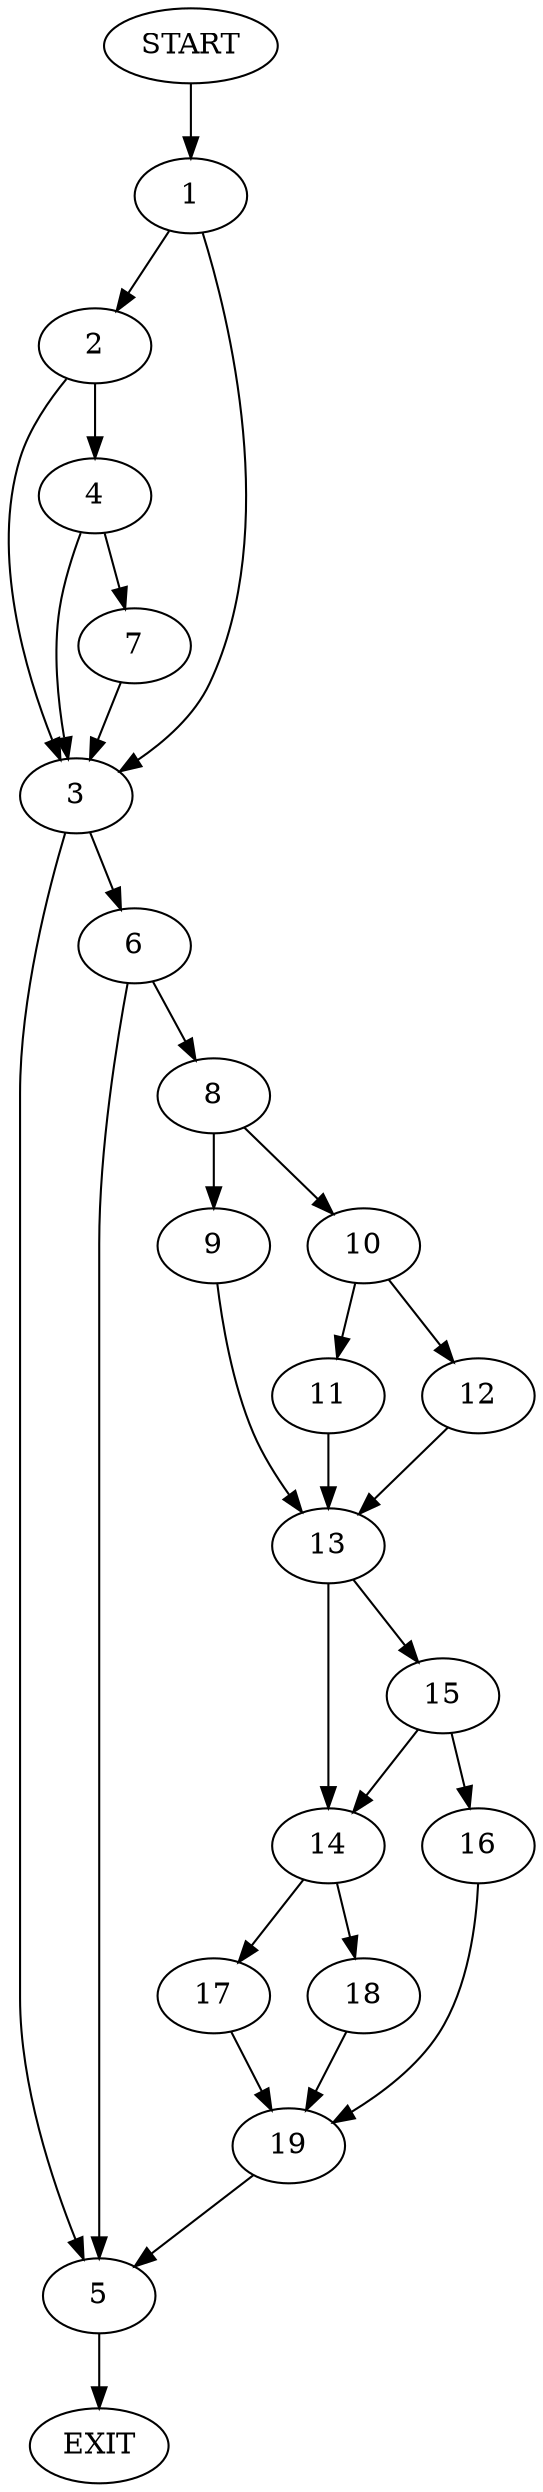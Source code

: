 digraph {
0 [label="START"]
20 [label="EXIT"]
0 -> 1
1 -> 2
1 -> 3
2 -> 3
2 -> 4
3 -> 5
3 -> 6
4 -> 3
4 -> 7
7 -> 3
6 -> 8
6 -> 5
5 -> 20
8 -> 9
8 -> 10
10 -> 11
10 -> 12
9 -> 13
11 -> 13
12 -> 13
13 -> 14
13 -> 15
15 -> 14
15 -> 16
14 -> 17
14 -> 18
16 -> 19
19 -> 5
17 -> 19
18 -> 19
}
